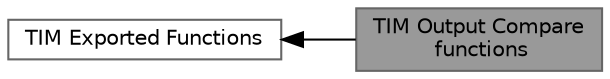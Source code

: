 digraph "TIM Output Compare functions"
{
 // LATEX_PDF_SIZE
  bgcolor="transparent";
  edge [fontname=Helvetica,fontsize=10,labelfontname=Helvetica,labelfontsize=10];
  node [fontname=Helvetica,fontsize=10,shape=box,height=0.2,width=0.4];
  rankdir=LR;
  Node2 [id="Node000002",label="TIM Exported Functions",height=0.2,width=0.4,color="grey40", fillcolor="white", style="filled",URL="$group___t_i_m___exported___functions.html",tooltip=" "];
  Node1 [id="Node000001",label="TIM Output Compare\l functions",height=0.2,width=0.4,color="gray40", fillcolor="grey60", style="filled", fontcolor="black",tooltip="TIM Output Compare functions."];
  Node2->Node1 [shape=plaintext, dir="back", style="solid"];
}
